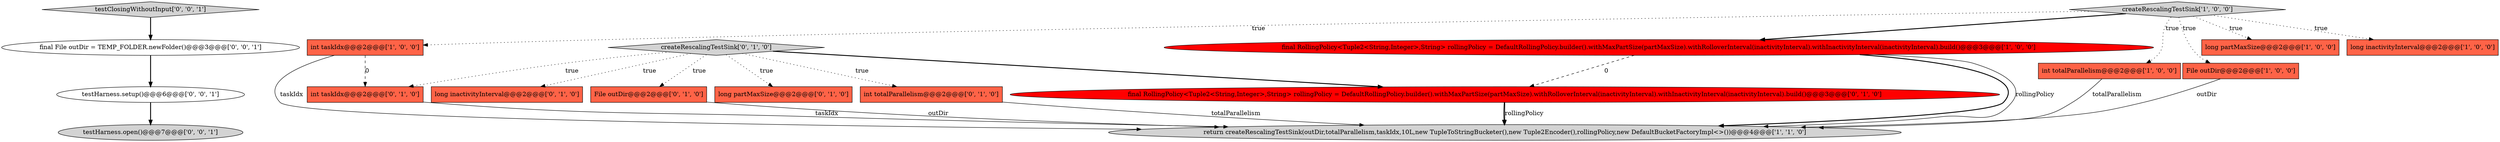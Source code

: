 digraph {
15 [style = filled, label = "final File outDir = TEMP_FOLDER.newFolder()@@@3@@@['0', '0', '1']", fillcolor = white, shape = ellipse image = "AAA0AAABBB3BBB"];
11 [style = filled, label = "long inactivityInterval@@@2@@@['0', '1', '0']", fillcolor = tomato, shape = box image = "AAA0AAABBB2BBB"];
7 [style = filled, label = "int taskIdx@@@2@@@['1', '0', '0']", fillcolor = tomato, shape = box image = "AAA1AAABBB1BBB"];
2 [style = filled, label = "long partMaxSize@@@2@@@['1', '0', '0']", fillcolor = tomato, shape = box image = "AAA0AAABBB1BBB"];
10 [style = filled, label = "final RollingPolicy<Tuple2<String,Integer>,String> rollingPolicy = DefaultRollingPolicy.builder().withMaxPartSize(partMaxSize).withRolloverInterval(inactivityInterval).withInactivityInterval(inactivityInterval).build()@@@3@@@['0', '1', '0']", fillcolor = red, shape = ellipse image = "AAA1AAABBB2BBB"];
18 [style = filled, label = "testHarness.open()@@@7@@@['0', '0', '1']", fillcolor = lightgray, shape = ellipse image = "AAA0AAABBB3BBB"];
1 [style = filled, label = "createRescalingTestSink['1', '0', '0']", fillcolor = lightgray, shape = diamond image = "AAA0AAABBB1BBB"];
8 [style = filled, label = "File outDir@@@2@@@['0', '1', '0']", fillcolor = tomato, shape = box image = "AAA0AAABBB2BBB"];
16 [style = filled, label = "testHarness.setup()@@@6@@@['0', '0', '1']", fillcolor = white, shape = ellipse image = "AAA0AAABBB3BBB"];
5 [style = filled, label = "int totalParallelism@@@2@@@['1', '0', '0']", fillcolor = tomato, shape = box image = "AAA0AAABBB1BBB"];
3 [style = filled, label = "long inactivityInterval@@@2@@@['1', '0', '0']", fillcolor = tomato, shape = box image = "AAA0AAABBB1BBB"];
13 [style = filled, label = "int taskIdx@@@2@@@['0', '1', '0']", fillcolor = tomato, shape = box image = "AAA1AAABBB2BBB"];
12 [style = filled, label = "int totalParallelism@@@2@@@['0', '1', '0']", fillcolor = tomato, shape = box image = "AAA0AAABBB2BBB"];
14 [style = filled, label = "createRescalingTestSink['0', '1', '0']", fillcolor = lightgray, shape = diamond image = "AAA0AAABBB2BBB"];
6 [style = filled, label = "return createRescalingTestSink(outDir,totalParallelism,taskIdx,10L,new TupleToStringBucketer(),new Tuple2Encoder(),rollingPolicy,new DefaultBucketFactoryImpl<>())@@@4@@@['1', '1', '0']", fillcolor = lightgray, shape = ellipse image = "AAA0AAABBB1BBB"];
17 [style = filled, label = "testClosingWithoutInput['0', '0', '1']", fillcolor = lightgray, shape = diamond image = "AAA0AAABBB3BBB"];
4 [style = filled, label = "final RollingPolicy<Tuple2<String,Integer>,String> rollingPolicy = DefaultRollingPolicy.builder().withMaxPartSize(partMaxSize).withRolloverInterval(inactivityInterval).withInactivityInterval(inactivityInterval).build()@@@3@@@['1', '0', '0']", fillcolor = red, shape = ellipse image = "AAA1AAABBB1BBB"];
9 [style = filled, label = "long partMaxSize@@@2@@@['0', '1', '0']", fillcolor = tomato, shape = box image = "AAA0AAABBB2BBB"];
0 [style = filled, label = "File outDir@@@2@@@['1', '0', '0']", fillcolor = tomato, shape = box image = "AAA0AAABBB1BBB"];
1->4 [style = bold, label=""];
16->18 [style = bold, label=""];
0->6 [style = solid, label="outDir"];
13->6 [style = solid, label="taskIdx"];
14->12 [style = dotted, label="true"];
4->6 [style = bold, label=""];
14->10 [style = bold, label=""];
4->6 [style = solid, label="rollingPolicy"];
15->16 [style = bold, label=""];
7->6 [style = solid, label="taskIdx"];
10->6 [style = bold, label=""];
14->13 [style = dotted, label="true"];
1->3 [style = dotted, label="true"];
1->7 [style = dotted, label="true"];
5->6 [style = solid, label="totalParallelism"];
12->6 [style = solid, label="totalParallelism"];
10->6 [style = solid, label="rollingPolicy"];
8->6 [style = solid, label="outDir"];
17->15 [style = bold, label=""];
14->8 [style = dotted, label="true"];
7->13 [style = dashed, label="0"];
14->11 [style = dotted, label="true"];
1->0 [style = dotted, label="true"];
14->9 [style = dotted, label="true"];
1->2 [style = dotted, label="true"];
4->10 [style = dashed, label="0"];
1->5 [style = dotted, label="true"];
}
